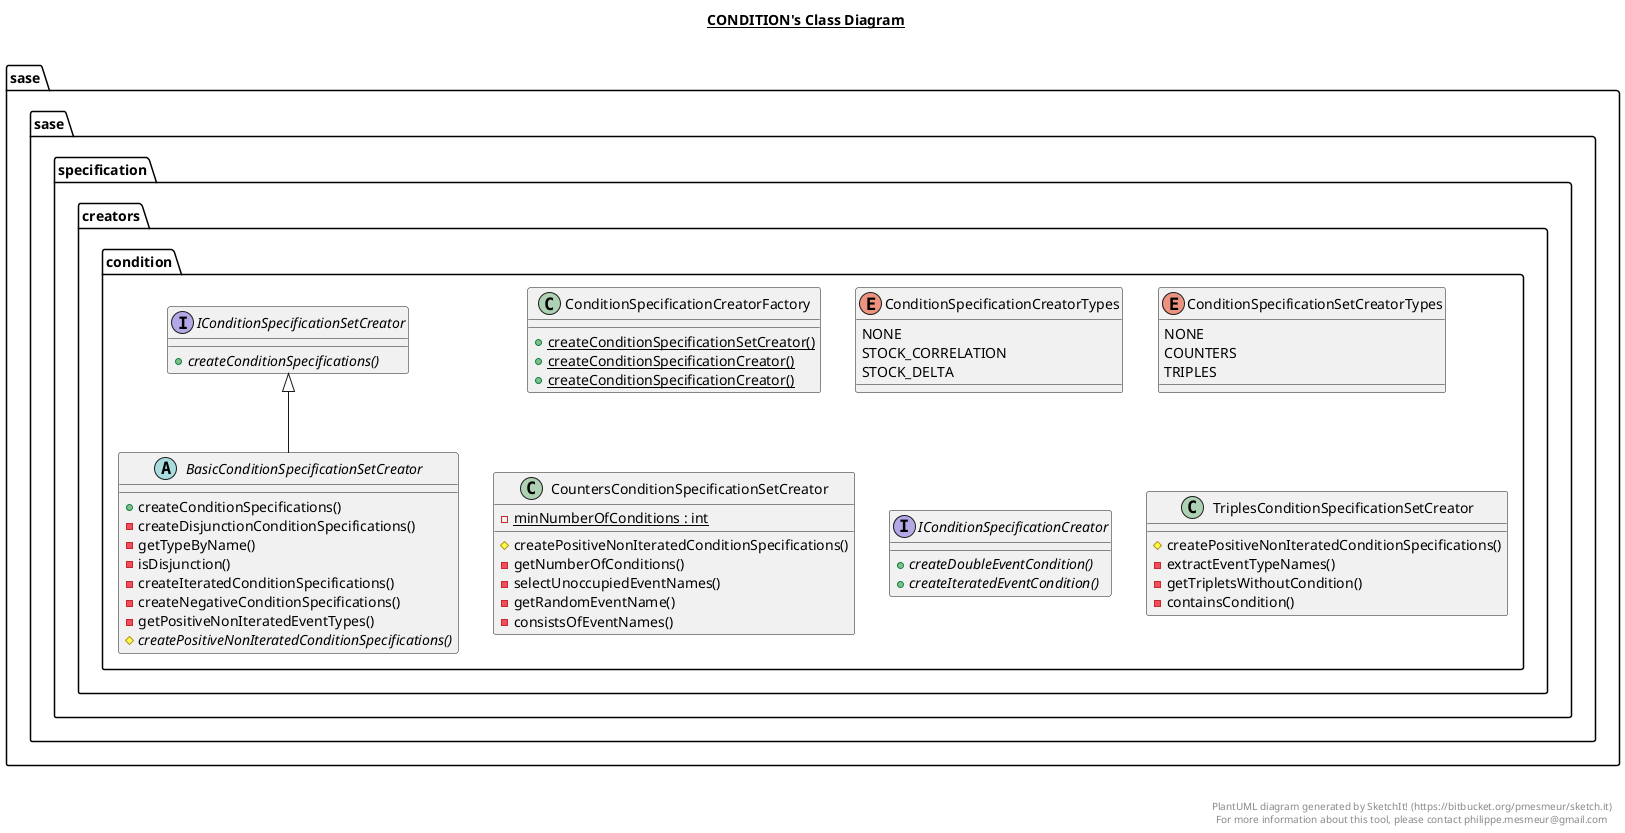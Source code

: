 @startuml

title __CONDITION's Class Diagram__\n

  package sase.sase.specification {
    package sase.sase.specification.creators {
      package sase.sase.specification.creators.condition {
        abstract class BasicConditionSpecificationSetCreator {
            + createConditionSpecifications()
            - createDisjunctionConditionSpecifications()
            - getTypeByName()
            - isDisjunction()
            - createIteratedConditionSpecifications()
            - createNegativeConditionSpecifications()
            - getPositiveNonIteratedEventTypes()
            {abstract} # createPositiveNonIteratedConditionSpecifications()
        }
      }
    }
  }
  

  package sase.sase.specification {
    package sase.sase.specification.creators {
      package sase.sase.specification.creators.condition {
        class ConditionSpecificationCreatorFactory {
            {static} + createConditionSpecificationSetCreator()
            {static} + createConditionSpecificationCreator()
            {static} + createConditionSpecificationCreator()
        }
      }
    }
  }
  

  package sase.sase.specification {
    package sase.sase.specification.creators {
      package sase.sase.specification.creators.condition {
        enum ConditionSpecificationCreatorTypes {
          NONE
          STOCK_CORRELATION
          STOCK_DELTA
        }
      }
    }
  }
  

  package sase.sase.specification {
    package sase.sase.specification.creators {
      package sase.sase.specification.creators.condition {
        enum ConditionSpecificationSetCreatorTypes {
          NONE
          COUNTERS
          TRIPLES
        }
      }
    }
  }
  

  package sase.sase.specification {
    package sase.sase.specification.creators {
      package sase.sase.specification.creators.condition {
        class CountersConditionSpecificationSetCreator {
            {static} - minNumberOfConditions : int
            # createPositiveNonIteratedConditionSpecifications()
            - getNumberOfConditions()
            - selectUnoccupiedEventNames()
            - getRandomEventName()
            - consistsOfEventNames()
        }
      }
    }
  }
  

  package sase.sase.specification {
    package sase.sase.specification.creators {
      package sase.sase.specification.creators.condition {
        interface IConditionSpecificationCreator {
            {abstract} + createDoubleEventCondition()
            {abstract} + createIteratedEventCondition()
        }
      }
    }
  }
  

  package sase.sase.specification {
    package sase.sase.specification.creators {
      package sase.sase.specification.creators.condition {
        interface IConditionSpecificationSetCreator {
            {abstract} + createConditionSpecifications()
        }
      }
    }
  }
  

  package sase.sase.specification {
    package sase.sase.specification.creators {
      package sase.sase.specification.creators.condition {
        class TriplesConditionSpecificationSetCreator {
            # createPositiveNonIteratedConditionSpecifications()
            - extractEventTypeNames()
            - getTripletsWithoutCondition()
            - containsCondition()
        }
      }
    }
  }
  

  BasicConditionSpecificationSetCreator -up-|> IConditionSpecificationSetCreator


right footer


PlantUML diagram generated by SketchIt! (https://bitbucket.org/pmesmeur/sketch.it)
For more information about this tool, please contact philippe.mesmeur@gmail.com
endfooter

@enduml
